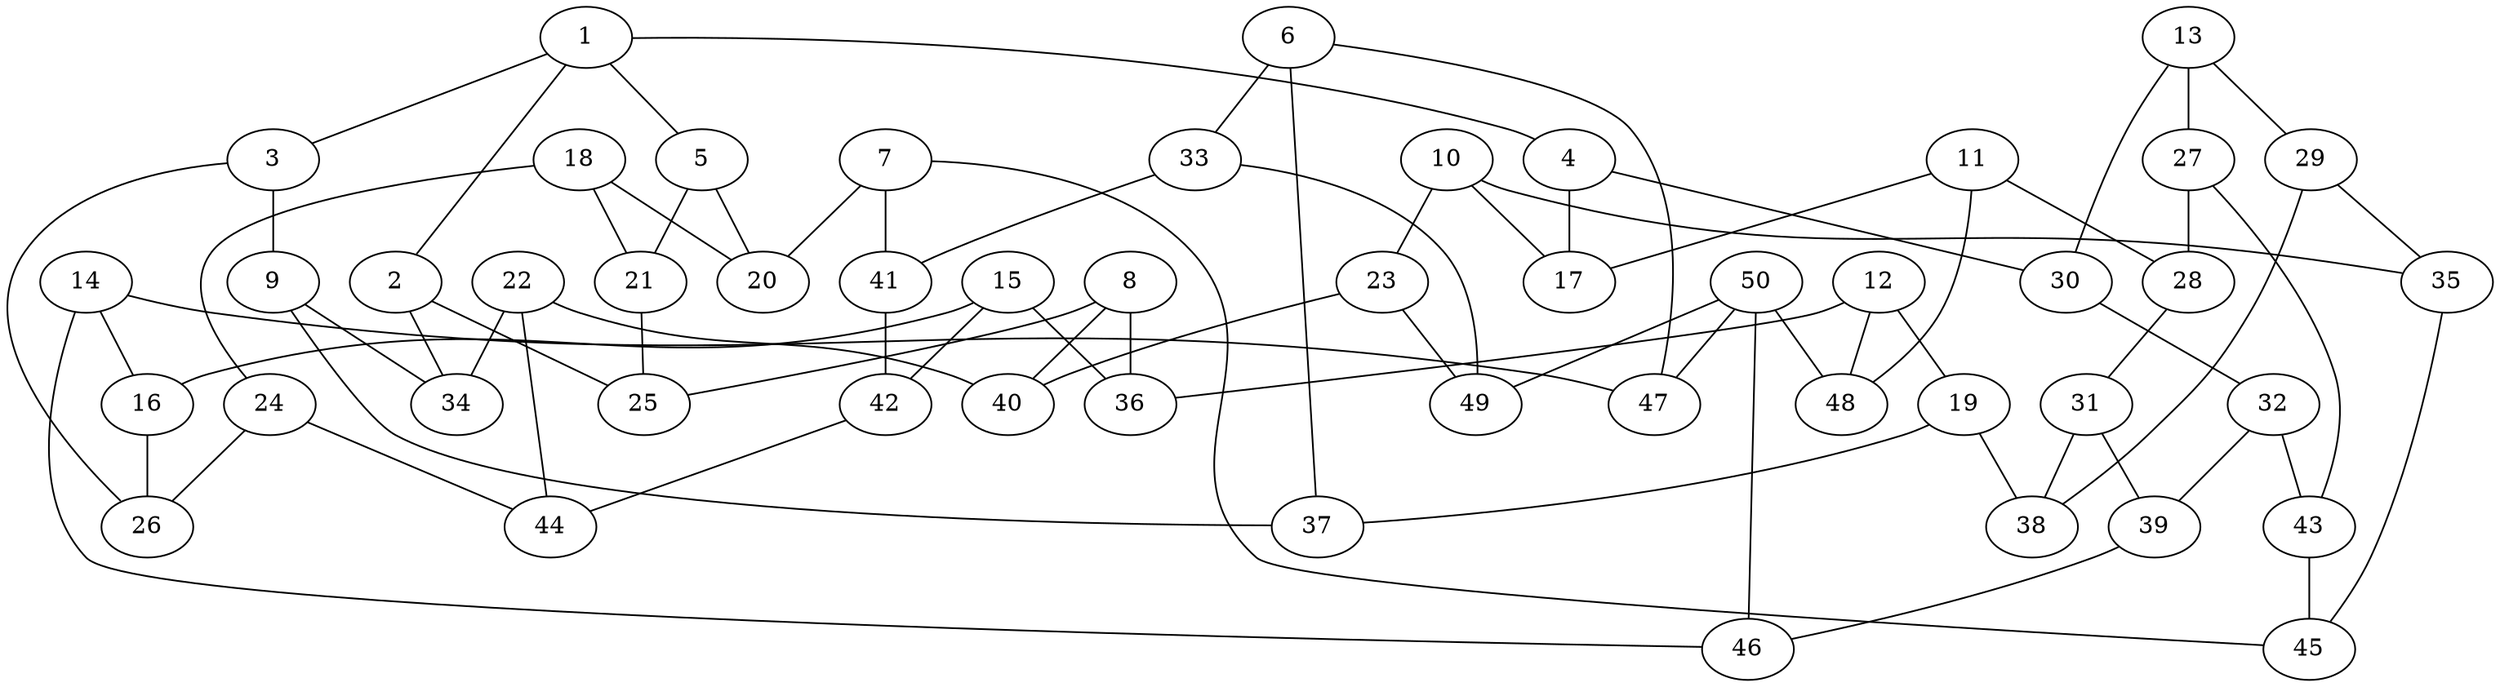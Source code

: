 graph G {
1 -- 2;
1 -- 3;
1 -- 4;
1 -- 5;
2 -- 25;
2 -- 34;
3 -- 26;
3 -- 9;
4 -- 30;
4 -- 17;
5 -- 21;
5 -- 20;
6 -- 37;
6 -- 33;
6 -- 47;
7 -- 41;
7 -- 20;
7 -- 45;
8 -- 40;
8 -- 36;
8 -- 25;
9 -- 34;
9 -- 37;
10 -- 23;
10 -- 35;
10 -- 17;
11 -- 28;
11 -- 48;
11 -- 17;
12 -- 19;
12 -- 36;
12 -- 48;
13 -- 29;
13 -- 30;
13 -- 27;
14 -- 47;
14 -- 16;
14 -- 46;
15 -- 16;
15 -- 36;
15 -- 42;
16 -- 26;
18 -- 24;
18 -- 21;
18 -- 20;
19 -- 38;
19 -- 37;
21 -- 25;
22 -- 34;
22 -- 44;
22 -- 40;
23 -- 49;
23 -- 40;
24 -- 44;
24 -- 26;
27 -- 28;
27 -- 43;
28 -- 31;
29 -- 38;
29 -- 35;
30 -- 32;
31 -- 39;
31 -- 38;
32 -- 43;
32 -- 39;
33 -- 49;
33 -- 41;
35 -- 45;
39 -- 46;
41 -- 42;
42 -- 44;
43 -- 45;
50 -- 46;
50 -- 47;
50 -- 48;
50 -- 49;
}